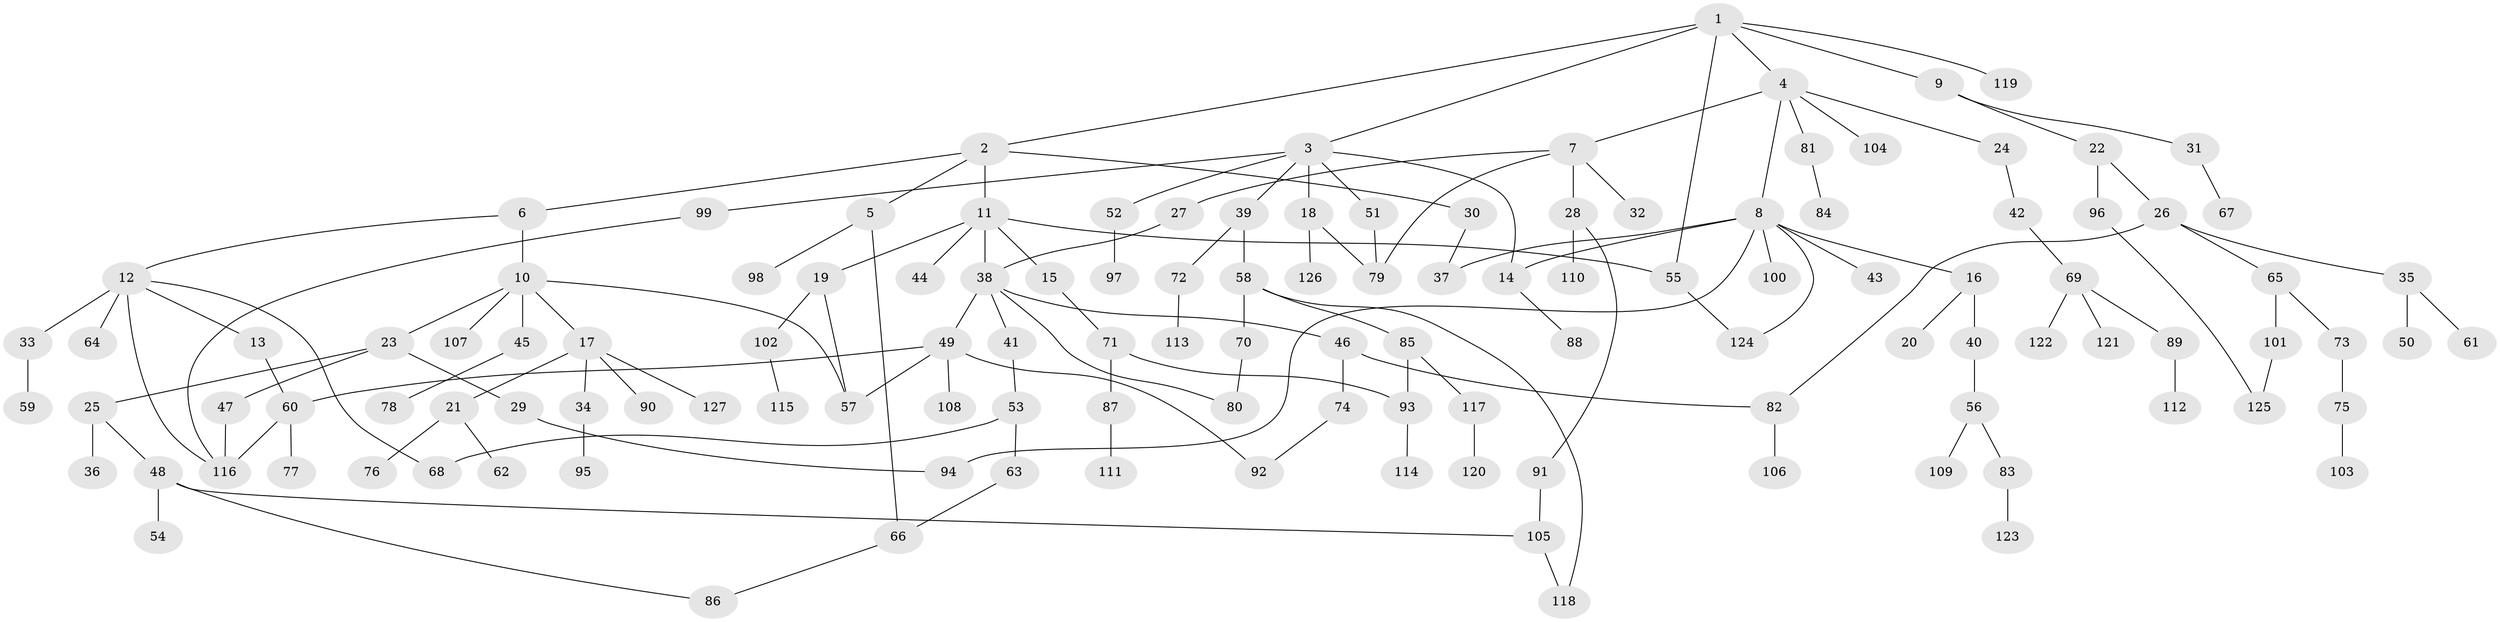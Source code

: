 // Generated by graph-tools (version 1.1) at 2025/34/03/09/25 02:34:06]
// undirected, 127 vertices, 150 edges
graph export_dot {
graph [start="1"]
  node [color=gray90,style=filled];
  1;
  2;
  3;
  4;
  5;
  6;
  7;
  8;
  9;
  10;
  11;
  12;
  13;
  14;
  15;
  16;
  17;
  18;
  19;
  20;
  21;
  22;
  23;
  24;
  25;
  26;
  27;
  28;
  29;
  30;
  31;
  32;
  33;
  34;
  35;
  36;
  37;
  38;
  39;
  40;
  41;
  42;
  43;
  44;
  45;
  46;
  47;
  48;
  49;
  50;
  51;
  52;
  53;
  54;
  55;
  56;
  57;
  58;
  59;
  60;
  61;
  62;
  63;
  64;
  65;
  66;
  67;
  68;
  69;
  70;
  71;
  72;
  73;
  74;
  75;
  76;
  77;
  78;
  79;
  80;
  81;
  82;
  83;
  84;
  85;
  86;
  87;
  88;
  89;
  90;
  91;
  92;
  93;
  94;
  95;
  96;
  97;
  98;
  99;
  100;
  101;
  102;
  103;
  104;
  105;
  106;
  107;
  108;
  109;
  110;
  111;
  112;
  113;
  114;
  115;
  116;
  117;
  118;
  119;
  120;
  121;
  122;
  123;
  124;
  125;
  126;
  127;
  1 -- 2;
  1 -- 3;
  1 -- 4;
  1 -- 9;
  1 -- 119;
  1 -- 55;
  2 -- 5;
  2 -- 6;
  2 -- 11;
  2 -- 30;
  3 -- 18;
  3 -- 39;
  3 -- 51;
  3 -- 52;
  3 -- 99;
  3 -- 14;
  4 -- 7;
  4 -- 8;
  4 -- 24;
  4 -- 81;
  4 -- 104;
  5 -- 98;
  5 -- 66;
  6 -- 10;
  6 -- 12;
  7 -- 27;
  7 -- 28;
  7 -- 32;
  7 -- 79;
  8 -- 14;
  8 -- 16;
  8 -- 43;
  8 -- 94;
  8 -- 100;
  8 -- 124;
  8 -- 37;
  9 -- 22;
  9 -- 31;
  10 -- 17;
  10 -- 23;
  10 -- 45;
  10 -- 107;
  10 -- 57;
  11 -- 15;
  11 -- 19;
  11 -- 38;
  11 -- 44;
  11 -- 55;
  12 -- 13;
  12 -- 33;
  12 -- 64;
  12 -- 68;
  12 -- 116;
  13 -- 60;
  14 -- 88;
  15 -- 71;
  16 -- 20;
  16 -- 40;
  17 -- 21;
  17 -- 34;
  17 -- 90;
  17 -- 127;
  18 -- 126;
  18 -- 79;
  19 -- 102;
  19 -- 57;
  21 -- 62;
  21 -- 76;
  22 -- 26;
  22 -- 96;
  23 -- 25;
  23 -- 29;
  23 -- 47;
  24 -- 42;
  25 -- 36;
  25 -- 48;
  26 -- 35;
  26 -- 65;
  26 -- 82;
  27 -- 38;
  28 -- 91;
  28 -- 110;
  29 -- 94;
  30 -- 37;
  31 -- 67;
  33 -- 59;
  34 -- 95;
  35 -- 50;
  35 -- 61;
  38 -- 41;
  38 -- 46;
  38 -- 49;
  38 -- 80;
  39 -- 58;
  39 -- 72;
  40 -- 56;
  41 -- 53;
  42 -- 69;
  45 -- 78;
  46 -- 74;
  46 -- 82;
  47 -- 116;
  48 -- 54;
  48 -- 86;
  48 -- 105;
  49 -- 57;
  49 -- 60;
  49 -- 92;
  49 -- 108;
  51 -- 79;
  52 -- 97;
  53 -- 63;
  53 -- 68;
  55 -- 124;
  56 -- 83;
  56 -- 109;
  58 -- 70;
  58 -- 85;
  58 -- 118;
  60 -- 77;
  60 -- 116;
  63 -- 66;
  65 -- 73;
  65 -- 101;
  66 -- 86;
  69 -- 89;
  69 -- 121;
  69 -- 122;
  70 -- 80;
  71 -- 87;
  71 -- 93;
  72 -- 113;
  73 -- 75;
  74 -- 92;
  75 -- 103;
  81 -- 84;
  82 -- 106;
  83 -- 123;
  85 -- 93;
  85 -- 117;
  87 -- 111;
  89 -- 112;
  91 -- 105;
  93 -- 114;
  96 -- 125;
  99 -- 116;
  101 -- 125;
  102 -- 115;
  105 -- 118;
  117 -- 120;
}
